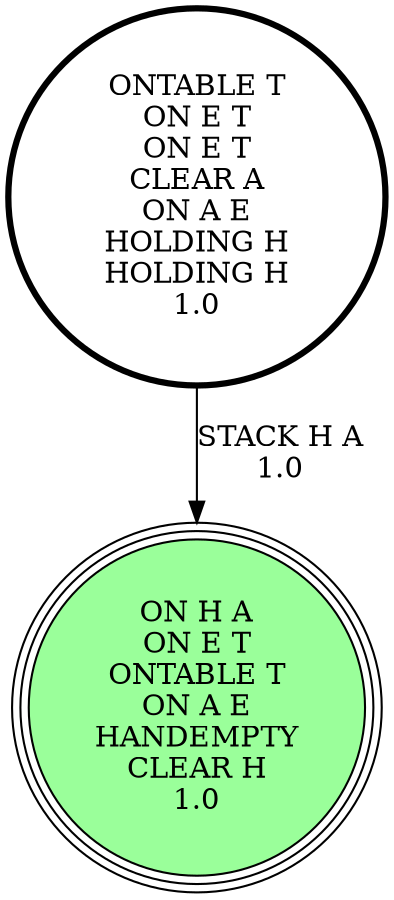 digraph {
"ONTABLE T\nON E T\nON E T\nCLEAR A\nON A E\nHOLDING H\nHOLDING H\n1.0\n" -> "ON H A\nON E T\nONTABLE T\nON A E\nHANDEMPTY\nCLEAR H\n1.0\n"[label="STACK H A\n1.0\n"];
"ON H A\nON E T\nONTABLE T\nON A E\nHANDEMPTY\nCLEAR H\n1.0\n" [shape=circle, style=filled, fillcolor=palegreen1, peripheries=3];
"ON H A\nON E T\nONTABLE T\nON A E\nHANDEMPTY\nCLEAR H\n1.0\n" [shape=circle, style=filled, fillcolor=palegreen1, peripheries=3];
"ONTABLE T\nON E T\nON E T\nCLEAR A\nON A E\nHOLDING H\nHOLDING H\n1.0\n" [shape=circle, penwidth=3];
}
